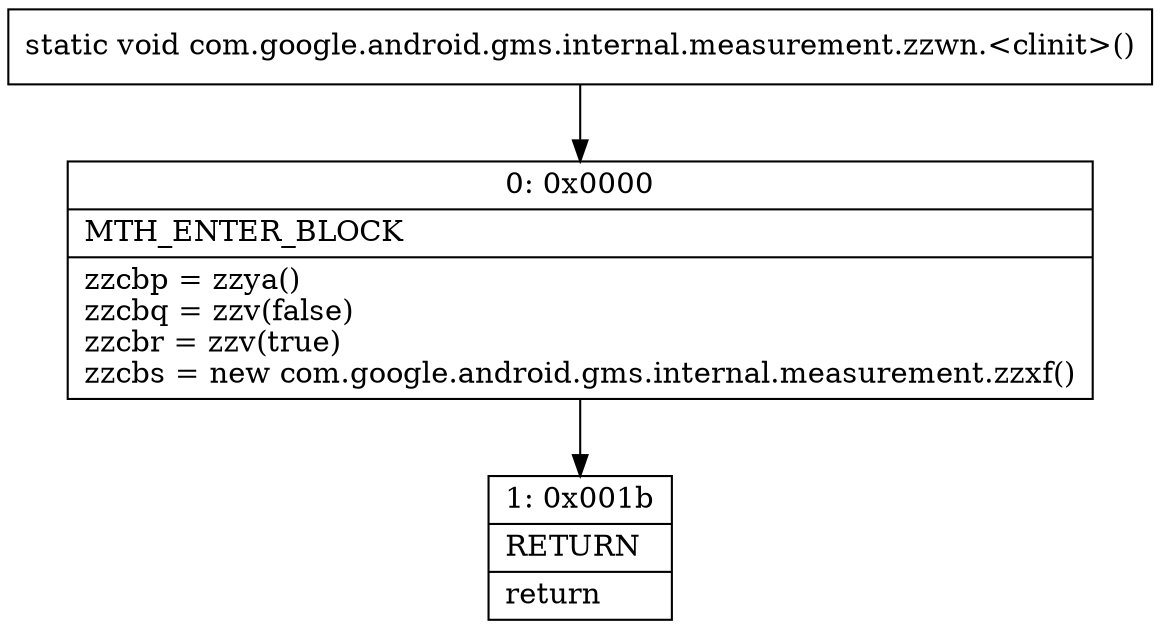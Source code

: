 digraph "CFG forcom.google.android.gms.internal.measurement.zzwn.\<clinit\>()V" {
Node_0 [shape=record,label="{0\:\ 0x0000|MTH_ENTER_BLOCK\l|zzcbp = zzya()\lzzcbq = zzv(false)\lzzcbr = zzv(true)\lzzcbs = new com.google.android.gms.internal.measurement.zzxf()\l}"];
Node_1 [shape=record,label="{1\:\ 0x001b|RETURN\l|return\l}"];
MethodNode[shape=record,label="{static void com.google.android.gms.internal.measurement.zzwn.\<clinit\>() }"];
MethodNode -> Node_0;
Node_0 -> Node_1;
}


